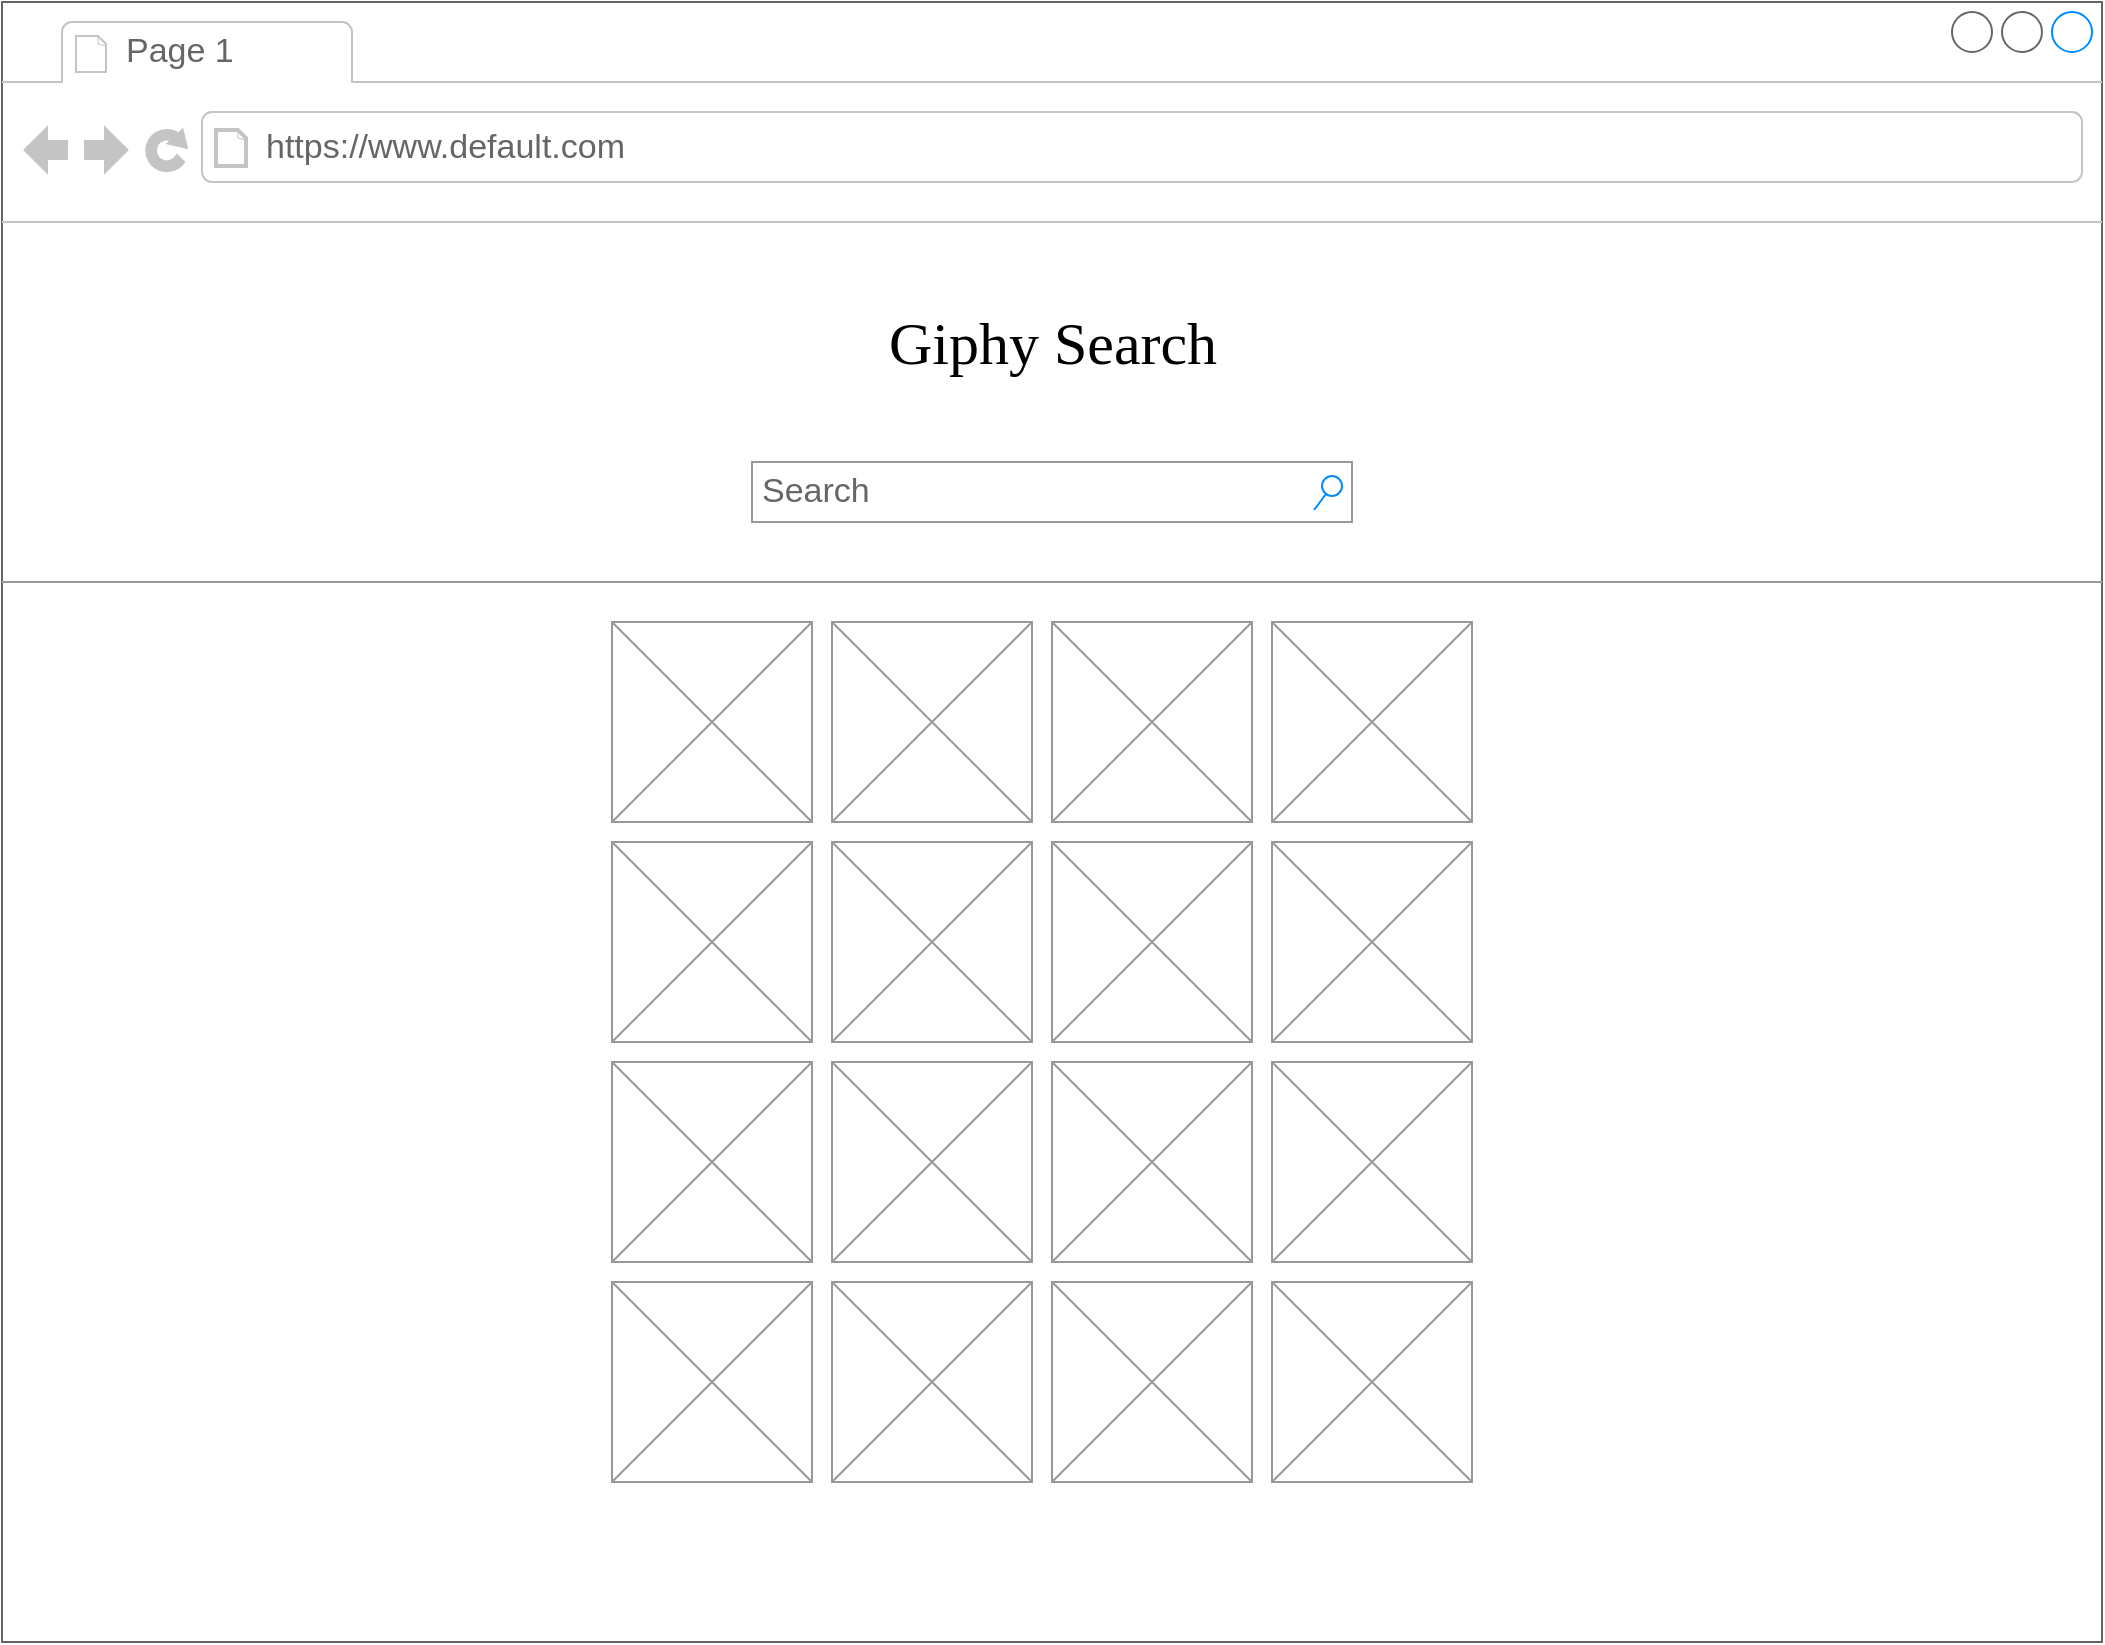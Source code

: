 <mxfile version="12.7.9" type="device"><diagram name="Page-1" id="2cc2dc42-3aac-f2a9-1cec-7a8b7cbee084"><mxGraphModel dx="1074" dy="694" grid="1" gridSize="10" guides="1" tooltips="1" connect="1" arrows="1" fold="1" page="1" pageScale="1" pageWidth="1100" pageHeight="850" background="#ffffff" math="0" shadow="0"><root><mxCell id="0"/><mxCell id="1" parent="0"/><mxCell id="7026571954dc6520-1" value="" style="strokeWidth=1;shadow=0;dashed=0;align=center;html=1;shape=mxgraph.mockup.containers.browserWindow;rSize=0;strokeColor=#666666;mainText=,;recursiveResize=0;rounded=0;labelBackgroundColor=none;fontFamily=Verdana;fontSize=12" parent="1" vertex="1"><mxGeometry x="30" y="20" width="1050" height="820" as="geometry"/></mxCell><mxCell id="7026571954dc6520-2" value="Page 1" style="strokeWidth=1;shadow=0;dashed=0;align=center;html=1;shape=mxgraph.mockup.containers.anchor;fontSize=17;fontColor=#666666;align=left;" parent="7026571954dc6520-1" vertex="1"><mxGeometry x="60" y="12" width="110" height="26" as="geometry"/></mxCell><mxCell id="7026571954dc6520-3" value="https://www.default.com" style="strokeWidth=1;shadow=0;dashed=0;align=center;html=1;shape=mxgraph.mockup.containers.anchor;rSize=0;fontSize=17;fontColor=#666666;align=left;" parent="7026571954dc6520-1" vertex="1"><mxGeometry x="130" y="60" width="250" height="26" as="geometry"/></mxCell><mxCell id="7026571954dc6520-4" value="Giphy Search" style="text;html=1;points=[];align=center;verticalAlign=top;spacingTop=-4;fontSize=30;fontFamily=Verdana" parent="7026571954dc6520-1" vertex="1"><mxGeometry x="355" y="150" width="340" height="50" as="geometry"/></mxCell><mxCell id="7026571954dc6520-14" value="Search" style="strokeWidth=1;shadow=0;dashed=0;align=center;html=1;shape=mxgraph.mockup.forms.searchBox;strokeColor=#999999;mainText=;strokeColor2=#008cff;fontColor=#666666;fontSize=17;align=left;spacingLeft=3;rounded=0;labelBackgroundColor=none;" parent="7026571954dc6520-1" vertex="1"><mxGeometry x="375" y="230" width="300" height="30" as="geometry"/></mxCell><mxCell id="7026571954dc6520-15" value="" style="verticalLabelPosition=bottom;shadow=0;dashed=0;align=center;html=1;verticalAlign=top;strokeWidth=1;shape=mxgraph.mockup.markup.line;strokeColor=#999999;rounded=0;labelBackgroundColor=none;fillColor=#ffffff;fontFamily=Verdana;fontSize=12;fontColor=#000000;" parent="7026571954dc6520-1" vertex="1"><mxGeometry y="280" width="1050" height="20" as="geometry"/></mxCell><mxCell id="1cTi5IjcAed7GHbzUPcC-28" value="" style="verticalLabelPosition=bottom;shadow=0;dashed=0;align=center;html=1;verticalAlign=top;strokeWidth=1;shape=mxgraph.mockup.graphics.simpleIcon;strokeColor=#999999;fillColor=#ffffff;aspect=fixed;" vertex="1" parent="7026571954dc6520-1"><mxGeometry x="635" y="310" width="100" height="100" as="geometry"/></mxCell><mxCell id="1cTi5IjcAed7GHbzUPcC-41" value="" style="verticalLabelPosition=bottom;shadow=0;dashed=0;align=center;html=1;verticalAlign=top;strokeWidth=1;shape=mxgraph.mockup.graphics.simpleIcon;strokeColor=#999999;fillColor=#ffffff;aspect=fixed;" vertex="1" parent="7026571954dc6520-1"><mxGeometry x="525" y="310" width="100" height="100" as="geometry"/></mxCell><mxCell id="1cTi5IjcAed7GHbzUPcC-42" value="" style="verticalLabelPosition=bottom;shadow=0;dashed=0;align=center;html=1;verticalAlign=top;strokeWidth=1;shape=mxgraph.mockup.graphics.simpleIcon;strokeColor=#999999;fillColor=#ffffff;aspect=fixed;" vertex="1" parent="7026571954dc6520-1"><mxGeometry x="415" y="310" width="100" height="100" as="geometry"/></mxCell><mxCell id="1cTi5IjcAed7GHbzUPcC-43" value="" style="verticalLabelPosition=bottom;shadow=0;dashed=0;align=center;html=1;verticalAlign=top;strokeWidth=1;shape=mxgraph.mockup.graphics.simpleIcon;strokeColor=#999999;fillColor=#ffffff;aspect=fixed;" vertex="1" parent="7026571954dc6520-1"><mxGeometry x="305" y="310" width="100" height="100" as="geometry"/></mxCell><mxCell id="1cTi5IjcAed7GHbzUPcC-44" value="" style="verticalLabelPosition=bottom;shadow=0;dashed=0;align=center;html=1;verticalAlign=top;strokeWidth=1;shape=mxgraph.mockup.graphics.simpleIcon;strokeColor=#999999;fillColor=#ffffff;aspect=fixed;" vertex="1" parent="7026571954dc6520-1"><mxGeometry x="635" y="420" width="100" height="100" as="geometry"/></mxCell><mxCell id="1cTi5IjcAed7GHbzUPcC-45" value="" style="verticalLabelPosition=bottom;shadow=0;dashed=0;align=center;html=1;verticalAlign=top;strokeWidth=1;shape=mxgraph.mockup.graphics.simpleIcon;strokeColor=#999999;fillColor=#ffffff;aspect=fixed;" vertex="1" parent="7026571954dc6520-1"><mxGeometry x="525" y="420" width="100" height="100" as="geometry"/></mxCell><mxCell id="1cTi5IjcAed7GHbzUPcC-46" value="" style="verticalLabelPosition=bottom;shadow=0;dashed=0;align=center;html=1;verticalAlign=top;strokeWidth=1;shape=mxgraph.mockup.graphics.simpleIcon;strokeColor=#999999;fillColor=#ffffff;aspect=fixed;" vertex="1" parent="7026571954dc6520-1"><mxGeometry x="415" y="420" width="100" height="100" as="geometry"/></mxCell><mxCell id="1cTi5IjcAed7GHbzUPcC-47" value="" style="verticalLabelPosition=bottom;shadow=0;dashed=0;align=center;html=1;verticalAlign=top;strokeWidth=1;shape=mxgraph.mockup.graphics.simpleIcon;strokeColor=#999999;fillColor=#ffffff;aspect=fixed;" vertex="1" parent="7026571954dc6520-1"><mxGeometry x="305" y="420" width="100" height="100" as="geometry"/></mxCell><mxCell id="1cTi5IjcAed7GHbzUPcC-48" value="" style="verticalLabelPosition=bottom;shadow=0;dashed=0;align=center;html=1;verticalAlign=top;strokeWidth=1;shape=mxgraph.mockup.graphics.simpleIcon;strokeColor=#999999;fillColor=#ffffff;aspect=fixed;" vertex="1" parent="7026571954dc6520-1"><mxGeometry x="635" y="530" width="100" height="100" as="geometry"/></mxCell><mxCell id="1cTi5IjcAed7GHbzUPcC-49" value="" style="verticalLabelPosition=bottom;shadow=0;dashed=0;align=center;html=1;verticalAlign=top;strokeWidth=1;shape=mxgraph.mockup.graphics.simpleIcon;strokeColor=#999999;fillColor=#ffffff;aspect=fixed;" vertex="1" parent="7026571954dc6520-1"><mxGeometry x="525" y="530" width="100" height="100" as="geometry"/></mxCell><mxCell id="1cTi5IjcAed7GHbzUPcC-50" value="" style="verticalLabelPosition=bottom;shadow=0;dashed=0;align=center;html=1;verticalAlign=top;strokeWidth=1;shape=mxgraph.mockup.graphics.simpleIcon;strokeColor=#999999;fillColor=#ffffff;aspect=fixed;" vertex="1" parent="7026571954dc6520-1"><mxGeometry x="415" y="530" width="100" height="100" as="geometry"/></mxCell><mxCell id="1cTi5IjcAed7GHbzUPcC-51" value="" style="verticalLabelPosition=bottom;shadow=0;dashed=0;align=center;html=1;verticalAlign=top;strokeWidth=1;shape=mxgraph.mockup.graphics.simpleIcon;strokeColor=#999999;fillColor=#ffffff;aspect=fixed;" vertex="1" parent="7026571954dc6520-1"><mxGeometry x="305" y="530" width="100" height="100" as="geometry"/></mxCell><mxCell id="1cTi5IjcAed7GHbzUPcC-52" value="" style="verticalLabelPosition=bottom;shadow=0;dashed=0;align=center;html=1;verticalAlign=top;strokeWidth=1;shape=mxgraph.mockup.graphics.simpleIcon;strokeColor=#999999;fillColor=#ffffff;aspect=fixed;" vertex="1" parent="7026571954dc6520-1"><mxGeometry x="635" y="640" width="100" height="100" as="geometry"/></mxCell><mxCell id="1cTi5IjcAed7GHbzUPcC-53" value="" style="verticalLabelPosition=bottom;shadow=0;dashed=0;align=center;html=1;verticalAlign=top;strokeWidth=1;shape=mxgraph.mockup.graphics.simpleIcon;strokeColor=#999999;fillColor=#ffffff;aspect=fixed;" vertex="1" parent="7026571954dc6520-1"><mxGeometry x="525" y="640" width="100" height="100" as="geometry"/></mxCell><mxCell id="1cTi5IjcAed7GHbzUPcC-54" value="" style="verticalLabelPosition=bottom;shadow=0;dashed=0;align=center;html=1;verticalAlign=top;strokeWidth=1;shape=mxgraph.mockup.graphics.simpleIcon;strokeColor=#999999;fillColor=#ffffff;aspect=fixed;" vertex="1" parent="7026571954dc6520-1"><mxGeometry x="415" y="640" width="100" height="100" as="geometry"/></mxCell><mxCell id="1cTi5IjcAed7GHbzUPcC-55" value="" style="verticalLabelPosition=bottom;shadow=0;dashed=0;align=center;html=1;verticalAlign=top;strokeWidth=1;shape=mxgraph.mockup.graphics.simpleIcon;strokeColor=#999999;fillColor=#ffffff;aspect=fixed;" vertex="1" parent="7026571954dc6520-1"><mxGeometry x="305" y="640" width="100" height="100" as="geometry"/></mxCell></root></mxGraphModel></diagram></mxfile>